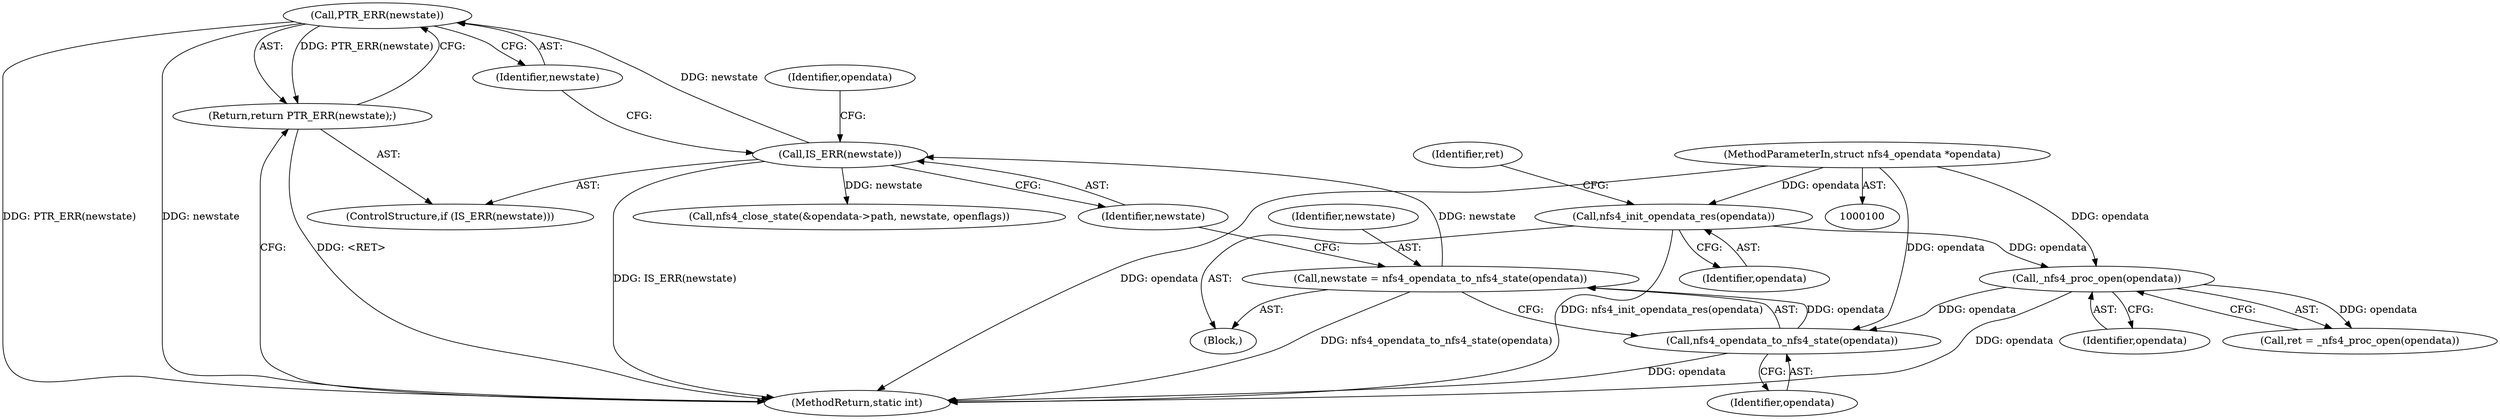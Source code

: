 digraph "0_linux_dc0b027dfadfcb8a5504f7d8052754bf8d501ab9_13@pointer" {
"1000154" [label="(Call,PTR_ERR(newstate))"];
"1000151" [label="(Call,IS_ERR(newstate))"];
"1000146" [label="(Call,newstate = nfs4_opendata_to_nfs4_state(opendata))"];
"1000148" [label="(Call,nfs4_opendata_to_nfs4_state(opendata))"];
"1000138" [label="(Call,_nfs4_proc_open(opendata))"];
"1000134" [label="(Call,nfs4_init_opendata_res(opendata))"];
"1000101" [label="(MethodParameterIn,struct nfs4_opendata *opendata)"];
"1000153" [label="(Return,return PTR_ERR(newstate);)"];
"1000138" [label="(Call,_nfs4_proc_open(opendata))"];
"1000159" [label="(Identifier,opendata)"];
"1000149" [label="(Identifier,opendata)"];
"1000169" [label="(MethodReturn,static int)"];
"1000134" [label="(Call,nfs4_init_opendata_res(opendata))"];
"1000156" [label="(Call,nfs4_close_state(&opendata->path, newstate, openflags))"];
"1000151" [label="(Call,IS_ERR(newstate))"];
"1000150" [label="(ControlStructure,if (IS_ERR(newstate)))"];
"1000135" [label="(Identifier,opendata)"];
"1000101" [label="(MethodParameterIn,struct nfs4_opendata *opendata)"];
"1000154" [label="(Call,PTR_ERR(newstate))"];
"1000147" [label="(Identifier,newstate)"];
"1000148" [label="(Call,nfs4_opendata_to_nfs4_state(opendata))"];
"1000152" [label="(Identifier,newstate)"];
"1000153" [label="(Return,return PTR_ERR(newstate);)"];
"1000104" [label="(Block,)"];
"1000139" [label="(Identifier,opendata)"];
"1000146" [label="(Call,newstate = nfs4_opendata_to_nfs4_state(opendata))"];
"1000137" [label="(Identifier,ret)"];
"1000136" [label="(Call,ret = _nfs4_proc_open(opendata))"];
"1000155" [label="(Identifier,newstate)"];
"1000154" -> "1000153"  [label="AST: "];
"1000154" -> "1000155"  [label="CFG: "];
"1000155" -> "1000154"  [label="AST: "];
"1000153" -> "1000154"  [label="CFG: "];
"1000154" -> "1000169"  [label="DDG: PTR_ERR(newstate)"];
"1000154" -> "1000169"  [label="DDG: newstate"];
"1000154" -> "1000153"  [label="DDG: PTR_ERR(newstate)"];
"1000151" -> "1000154"  [label="DDG: newstate"];
"1000151" -> "1000150"  [label="AST: "];
"1000151" -> "1000152"  [label="CFG: "];
"1000152" -> "1000151"  [label="AST: "];
"1000155" -> "1000151"  [label="CFG: "];
"1000159" -> "1000151"  [label="CFG: "];
"1000151" -> "1000169"  [label="DDG: IS_ERR(newstate)"];
"1000146" -> "1000151"  [label="DDG: newstate"];
"1000151" -> "1000156"  [label="DDG: newstate"];
"1000146" -> "1000104"  [label="AST: "];
"1000146" -> "1000148"  [label="CFG: "];
"1000147" -> "1000146"  [label="AST: "];
"1000148" -> "1000146"  [label="AST: "];
"1000152" -> "1000146"  [label="CFG: "];
"1000146" -> "1000169"  [label="DDG: nfs4_opendata_to_nfs4_state(opendata)"];
"1000148" -> "1000146"  [label="DDG: opendata"];
"1000148" -> "1000149"  [label="CFG: "];
"1000149" -> "1000148"  [label="AST: "];
"1000148" -> "1000169"  [label="DDG: opendata"];
"1000138" -> "1000148"  [label="DDG: opendata"];
"1000101" -> "1000148"  [label="DDG: opendata"];
"1000138" -> "1000136"  [label="AST: "];
"1000138" -> "1000139"  [label="CFG: "];
"1000139" -> "1000138"  [label="AST: "];
"1000136" -> "1000138"  [label="CFG: "];
"1000138" -> "1000169"  [label="DDG: opendata"];
"1000138" -> "1000136"  [label="DDG: opendata"];
"1000134" -> "1000138"  [label="DDG: opendata"];
"1000101" -> "1000138"  [label="DDG: opendata"];
"1000134" -> "1000104"  [label="AST: "];
"1000134" -> "1000135"  [label="CFG: "];
"1000135" -> "1000134"  [label="AST: "];
"1000137" -> "1000134"  [label="CFG: "];
"1000134" -> "1000169"  [label="DDG: nfs4_init_opendata_res(opendata)"];
"1000101" -> "1000134"  [label="DDG: opendata"];
"1000101" -> "1000100"  [label="AST: "];
"1000101" -> "1000169"  [label="DDG: opendata"];
"1000153" -> "1000150"  [label="AST: "];
"1000169" -> "1000153"  [label="CFG: "];
"1000153" -> "1000169"  [label="DDG: <RET>"];
}
